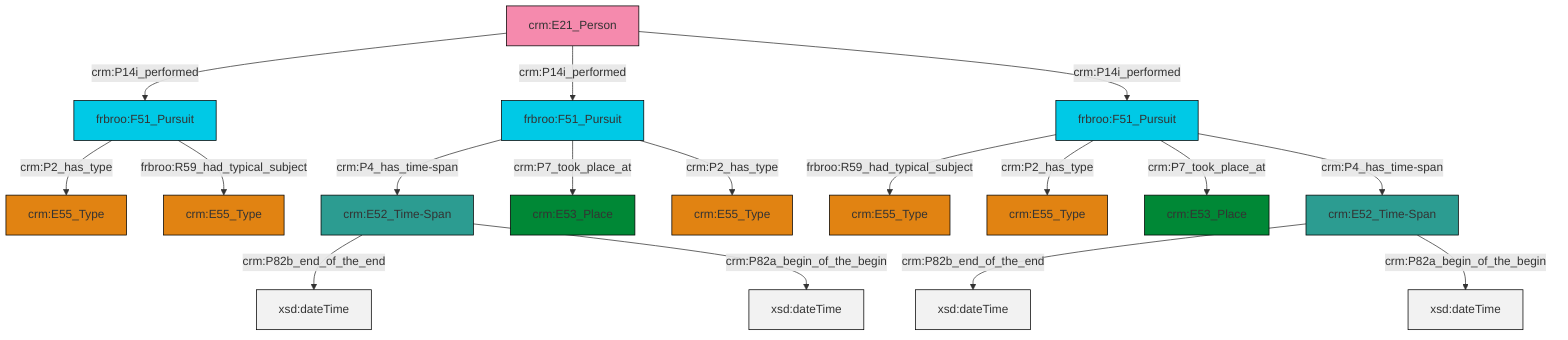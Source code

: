 graph TD
classDef Literal fill:#f2f2f2,stroke:#000000;
classDef CRM_Entity fill:#FFFFFF,stroke:#000000;
classDef Temporal_Entity fill:#00C9E6, stroke:#000000;
classDef Type fill:#E18312, stroke:#000000;
classDef Time-Span fill:#2C9C91, stroke:#000000;
classDef Appellation fill:#FFEB7F, stroke:#000000;
classDef Place fill:#008836, stroke:#000000;
classDef Persistent_Item fill:#B266B2, stroke:#000000;
classDef Conceptual_Object fill:#FFD700, stroke:#000000;
classDef Physical_Thing fill:#D2B48C, stroke:#000000;
classDef Actor fill:#f58aad, stroke:#000000;
classDef PC_Classes fill:#4ce600, stroke:#000000;
classDef Multi fill:#cccccc,stroke:#000000;

0["crm:E52_Time-Span"]:::Time-Span -->|crm:P82b_end_of_the_end| 1[xsd:dateTime]:::Literal
2["frbroo:F51_Pursuit"]:::Temporal_Entity -->|crm:P4_has_time-span| 0["crm:E52_Time-Span"]:::Time-Span
2["frbroo:F51_Pursuit"]:::Temporal_Entity -->|crm:P7_took_place_at| 13["crm:E53_Place"]:::Place
0["crm:E52_Time-Span"]:::Time-Span -->|crm:P82a_begin_of_the_begin| 15[xsd:dateTime]:::Literal
7["frbroo:F51_Pursuit"]:::Temporal_Entity -->|crm:P2_has_type| 3["crm:E55_Type"]:::Type
16["crm:E21_Person"]:::Actor -->|crm:P14i_performed| 7["frbroo:F51_Pursuit"]:::Temporal_Entity
9["frbroo:F51_Pursuit"]:::Temporal_Entity -->|frbroo:R59_had_typical_subject| 20["crm:E55_Type"]:::Type
9["frbroo:F51_Pursuit"]:::Temporal_Entity -->|crm:P2_has_type| 17["crm:E55_Type"]:::Type
16["crm:E21_Person"]:::Actor -->|crm:P14i_performed| 2["frbroo:F51_Pursuit"]:::Temporal_Entity
16["crm:E21_Person"]:::Actor -->|crm:P14i_performed| 9["frbroo:F51_Pursuit"]:::Temporal_Entity
2["frbroo:F51_Pursuit"]:::Temporal_Entity -->|crm:P2_has_type| 24["crm:E55_Type"]:::Type
7["frbroo:F51_Pursuit"]:::Temporal_Entity -->|frbroo:R59_had_typical_subject| 11["crm:E55_Type"]:::Type
9["frbroo:F51_Pursuit"]:::Temporal_Entity -->|crm:P7_took_place_at| 5["crm:E53_Place"]:::Place
9["frbroo:F51_Pursuit"]:::Temporal_Entity -->|crm:P4_has_time-span| 21["crm:E52_Time-Span"]:::Time-Span
21["crm:E52_Time-Span"]:::Time-Span -->|crm:P82b_end_of_the_end| 30[xsd:dateTime]:::Literal
21["crm:E52_Time-Span"]:::Time-Span -->|crm:P82a_begin_of_the_begin| 32[xsd:dateTime]:::Literal